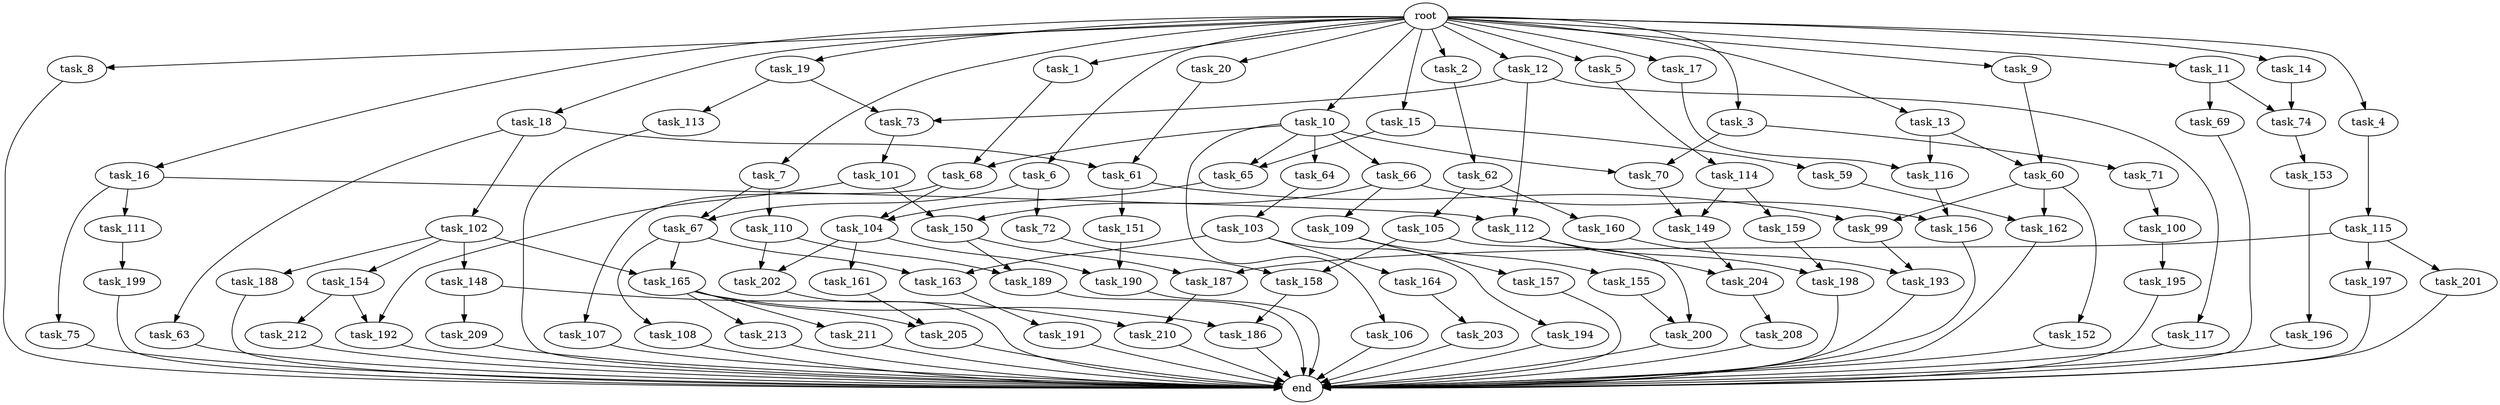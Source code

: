 digraph G {
  root [size="0.000000"];
  task_1 [size="10.240000"];
  task_2 [size="10.240000"];
  task_3 [size="10.240000"];
  task_4 [size="10.240000"];
  task_5 [size="10.240000"];
  task_6 [size="10.240000"];
  task_7 [size="10.240000"];
  task_8 [size="10.240000"];
  task_9 [size="10.240000"];
  task_10 [size="10.240000"];
  task_11 [size="10.240000"];
  task_12 [size="10.240000"];
  task_13 [size="10.240000"];
  task_14 [size="10.240000"];
  task_15 [size="10.240000"];
  task_16 [size="10.240000"];
  task_17 [size="10.240000"];
  task_18 [size="10.240000"];
  task_19 [size="10.240000"];
  task_20 [size="10.240000"];
  task_59 [size="773094113.280000"];
  task_60 [size="5583457484.800000"];
  task_61 [size="11682311045.120001"];
  task_62 [size="3092376453.120000"];
  task_63 [size="3092376453.120000"];
  task_64 [size="5497558138.880000"];
  task_65 [size="6270652252.160000"];
  task_66 [size="5497558138.880000"];
  task_67 [size="4294967296.000000"];
  task_68 [size="6270652252.160000"];
  task_69 [size="5497558138.880000"];
  task_70 [size="9706626088.960001"];
  task_71 [size="4209067950.080000"];
  task_72 [size="2147483648.000000"];
  task_73 [size="8589934592.000000"];
  task_74 [size="10995116277.760000"];
  task_75 [size="5497558138.880000"];
  task_99 [size="12799002542.080000"];
  task_100 [size="1374389534.720000"];
  task_101 [size="4209067950.080000"];
  task_102 [size="3092376453.120000"];
  task_103 [size="2147483648.000000"];
  task_104 [size="4466765987.840000"];
  task_105 [size="3092376453.120000"];
  task_106 [size="5497558138.880000"];
  task_107 [size="1374389534.720000"];
  task_108 [size="773094113.280000"];
  task_109 [size="343597383.680000"];
  task_110 [size="2147483648.000000"];
  task_111 [size="5497558138.880000"];
  task_112 [size="10995116277.760000"];
  task_113 [size="3092376453.120000"];
  task_114 [size="343597383.680000"];
  task_115 [size="4209067950.080000"];
  task_116 [size="11166914969.600000"];
  task_117 [size="5497558138.880000"];
  task_148 [size="773094113.280000"];
  task_149 [size="10737418240.000000"];
  task_150 [size="1116691496.960000"];
  task_151 [size="8589934592.000000"];
  task_152 [size="4209067950.080000"];
  task_153 [size="343597383.680000"];
  task_154 [size="773094113.280000"];
  task_155 [size="773094113.280000"];
  task_156 [size="5841155522.560000"];
  task_157 [size="773094113.280000"];
  task_158 [size="2920577761.280000"];
  task_159 [size="2147483648.000000"];
  task_160 [size="3092376453.120000"];
  task_161 [size="343597383.680000"];
  task_162 [size="6356551598.080000"];
  task_163 [size="9363028705.280001"];
  task_164 [size="8589934592.000000"];
  task_165 [size="1546188226.560000"];
  task_186 [size="6356551598.080000"];
  task_187 [size="8418135900.160000"];
  task_188 [size="773094113.280000"];
  task_189 [size="8418135900.160000"];
  task_190 [size="687194767.360000"];
  task_191 [size="2147483648.000000"];
  task_192 [size="6270652252.160000"];
  task_193 [size="10737418240.000000"];
  task_194 [size="8589934592.000000"];
  task_195 [size="1374389534.720000"];
  task_196 [size="4209067950.080000"];
  task_197 [size="4209067950.080000"];
  task_198 [size="8589934592.000000"];
  task_199 [size="8589934592.000000"];
  task_200 [size="2491081031.680000"];
  task_201 [size="4209067950.080000"];
  task_202 [size="4552665333.760000"];
  task_203 [size="343597383.680000"];
  task_204 [size="11682311045.120001"];
  task_205 [size="9706626088.960001"];
  task_208 [size="8589934592.000000"];
  task_209 [size="5497558138.880000"];
  task_210 [size="6270652252.160000"];
  task_211 [size="4209067950.080000"];
  task_212 [size="5497558138.880000"];
  task_213 [size="4209067950.080000"];
  end [size="0.000000"];

  root -> task_1 [size="1.000000"];
  root -> task_2 [size="1.000000"];
  root -> task_3 [size="1.000000"];
  root -> task_4 [size="1.000000"];
  root -> task_5 [size="1.000000"];
  root -> task_6 [size="1.000000"];
  root -> task_7 [size="1.000000"];
  root -> task_8 [size="1.000000"];
  root -> task_9 [size="1.000000"];
  root -> task_10 [size="1.000000"];
  root -> task_11 [size="1.000000"];
  root -> task_12 [size="1.000000"];
  root -> task_13 [size="1.000000"];
  root -> task_14 [size="1.000000"];
  root -> task_15 [size="1.000000"];
  root -> task_16 [size="1.000000"];
  root -> task_17 [size="1.000000"];
  root -> task_18 [size="1.000000"];
  root -> task_19 [size="1.000000"];
  root -> task_20 [size="1.000000"];
  task_1 -> task_68 [size="75497472.000000"];
  task_2 -> task_62 [size="301989888.000000"];
  task_3 -> task_70 [size="411041792.000000"];
  task_3 -> task_71 [size="411041792.000000"];
  task_4 -> task_115 [size="411041792.000000"];
  task_5 -> task_114 [size="33554432.000000"];
  task_6 -> task_67 [size="209715200.000000"];
  task_6 -> task_72 [size="209715200.000000"];
  task_7 -> task_67 [size="209715200.000000"];
  task_7 -> task_110 [size="209715200.000000"];
  task_8 -> end [size="1.000000"];
  task_9 -> task_60 [size="134217728.000000"];
  task_10 -> task_64 [size="536870912.000000"];
  task_10 -> task_65 [size="536870912.000000"];
  task_10 -> task_66 [size="536870912.000000"];
  task_10 -> task_68 [size="536870912.000000"];
  task_10 -> task_70 [size="536870912.000000"];
  task_10 -> task_106 [size="536870912.000000"];
  task_11 -> task_69 [size="536870912.000000"];
  task_11 -> task_74 [size="536870912.000000"];
  task_12 -> task_73 [size="536870912.000000"];
  task_12 -> task_112 [size="536870912.000000"];
  task_12 -> task_117 [size="536870912.000000"];
  task_13 -> task_60 [size="411041792.000000"];
  task_13 -> task_116 [size="411041792.000000"];
  task_14 -> task_74 [size="536870912.000000"];
  task_15 -> task_59 [size="75497472.000000"];
  task_15 -> task_65 [size="75497472.000000"];
  task_16 -> task_75 [size="536870912.000000"];
  task_16 -> task_111 [size="536870912.000000"];
  task_16 -> task_112 [size="536870912.000000"];
  task_17 -> task_116 [size="679477248.000000"];
  task_18 -> task_61 [size="301989888.000000"];
  task_18 -> task_63 [size="301989888.000000"];
  task_18 -> task_102 [size="301989888.000000"];
  task_19 -> task_73 [size="301989888.000000"];
  task_19 -> task_113 [size="301989888.000000"];
  task_20 -> task_61 [size="838860800.000000"];
  task_59 -> task_162 [size="209715200.000000"];
  task_60 -> task_99 [size="411041792.000000"];
  task_60 -> task_152 [size="411041792.000000"];
  task_60 -> task_162 [size="411041792.000000"];
  task_61 -> task_99 [size="838860800.000000"];
  task_61 -> task_151 [size="838860800.000000"];
  task_62 -> task_105 [size="301989888.000000"];
  task_62 -> task_160 [size="301989888.000000"];
  task_63 -> end [size="1.000000"];
  task_64 -> task_103 [size="209715200.000000"];
  task_65 -> task_104 [size="301989888.000000"];
  task_66 -> task_109 [size="33554432.000000"];
  task_66 -> task_150 [size="33554432.000000"];
  task_66 -> task_156 [size="33554432.000000"];
  task_67 -> task_108 [size="75497472.000000"];
  task_67 -> task_163 [size="75497472.000000"];
  task_67 -> task_165 [size="75497472.000000"];
  task_68 -> task_104 [size="134217728.000000"];
  task_68 -> task_107 [size="134217728.000000"];
  task_69 -> end [size="1.000000"];
  task_70 -> task_149 [size="838860800.000000"];
  task_71 -> task_100 [size="134217728.000000"];
  task_72 -> task_158 [size="75497472.000000"];
  task_73 -> task_101 [size="411041792.000000"];
  task_74 -> task_153 [size="33554432.000000"];
  task_75 -> end [size="1.000000"];
  task_99 -> task_193 [size="838860800.000000"];
  task_100 -> task_195 [size="134217728.000000"];
  task_101 -> task_150 [size="75497472.000000"];
  task_101 -> task_192 [size="75497472.000000"];
  task_102 -> task_148 [size="75497472.000000"];
  task_102 -> task_154 [size="75497472.000000"];
  task_102 -> task_165 [size="75497472.000000"];
  task_102 -> task_188 [size="75497472.000000"];
  task_103 -> task_163 [size="838860800.000000"];
  task_103 -> task_164 [size="838860800.000000"];
  task_103 -> task_194 [size="838860800.000000"];
  task_104 -> task_161 [size="33554432.000000"];
  task_104 -> task_190 [size="33554432.000000"];
  task_104 -> task_202 [size="33554432.000000"];
  task_105 -> task_158 [size="209715200.000000"];
  task_105 -> task_200 [size="209715200.000000"];
  task_106 -> end [size="1.000000"];
  task_107 -> end [size="1.000000"];
  task_108 -> end [size="1.000000"];
  task_109 -> task_155 [size="75497472.000000"];
  task_109 -> task_157 [size="75497472.000000"];
  task_110 -> task_189 [size="411041792.000000"];
  task_110 -> task_202 [size="411041792.000000"];
  task_111 -> task_199 [size="838860800.000000"];
  task_112 -> task_198 [size="301989888.000000"];
  task_112 -> task_204 [size="301989888.000000"];
  task_113 -> end [size="1.000000"];
  task_114 -> task_149 [size="209715200.000000"];
  task_114 -> task_159 [size="209715200.000000"];
  task_115 -> task_187 [size="411041792.000000"];
  task_115 -> task_197 [size="411041792.000000"];
  task_115 -> task_201 [size="411041792.000000"];
  task_116 -> task_156 [size="536870912.000000"];
  task_117 -> end [size="1.000000"];
  task_148 -> task_209 [size="536870912.000000"];
  task_148 -> task_210 [size="536870912.000000"];
  task_149 -> task_204 [size="838860800.000000"];
  task_150 -> task_187 [size="411041792.000000"];
  task_150 -> task_189 [size="411041792.000000"];
  task_151 -> task_190 [size="33554432.000000"];
  task_152 -> end [size="1.000000"];
  task_153 -> task_196 [size="411041792.000000"];
  task_154 -> task_192 [size="536870912.000000"];
  task_154 -> task_212 [size="536870912.000000"];
  task_155 -> task_200 [size="33554432.000000"];
  task_156 -> end [size="1.000000"];
  task_157 -> end [size="1.000000"];
  task_158 -> task_186 [size="209715200.000000"];
  task_159 -> task_198 [size="536870912.000000"];
  task_160 -> task_193 [size="209715200.000000"];
  task_161 -> task_205 [size="536870912.000000"];
  task_162 -> end [size="1.000000"];
  task_163 -> task_191 [size="209715200.000000"];
  task_164 -> task_203 [size="33554432.000000"];
  task_165 -> task_186 [size="411041792.000000"];
  task_165 -> task_205 [size="411041792.000000"];
  task_165 -> task_211 [size="411041792.000000"];
  task_165 -> task_213 [size="411041792.000000"];
  task_186 -> end [size="1.000000"];
  task_187 -> task_210 [size="75497472.000000"];
  task_188 -> end [size="1.000000"];
  task_189 -> end [size="1.000000"];
  task_190 -> end [size="1.000000"];
  task_191 -> end [size="1.000000"];
  task_192 -> end [size="1.000000"];
  task_193 -> end [size="1.000000"];
  task_194 -> end [size="1.000000"];
  task_195 -> end [size="1.000000"];
  task_196 -> end [size="1.000000"];
  task_197 -> end [size="1.000000"];
  task_198 -> end [size="1.000000"];
  task_199 -> end [size="1.000000"];
  task_200 -> end [size="1.000000"];
  task_201 -> end [size="1.000000"];
  task_202 -> end [size="1.000000"];
  task_203 -> end [size="1.000000"];
  task_204 -> task_208 [size="838860800.000000"];
  task_205 -> end [size="1.000000"];
  task_208 -> end [size="1.000000"];
  task_209 -> end [size="1.000000"];
  task_210 -> end [size="1.000000"];
  task_211 -> end [size="1.000000"];
  task_212 -> end [size="1.000000"];
  task_213 -> end [size="1.000000"];
}
